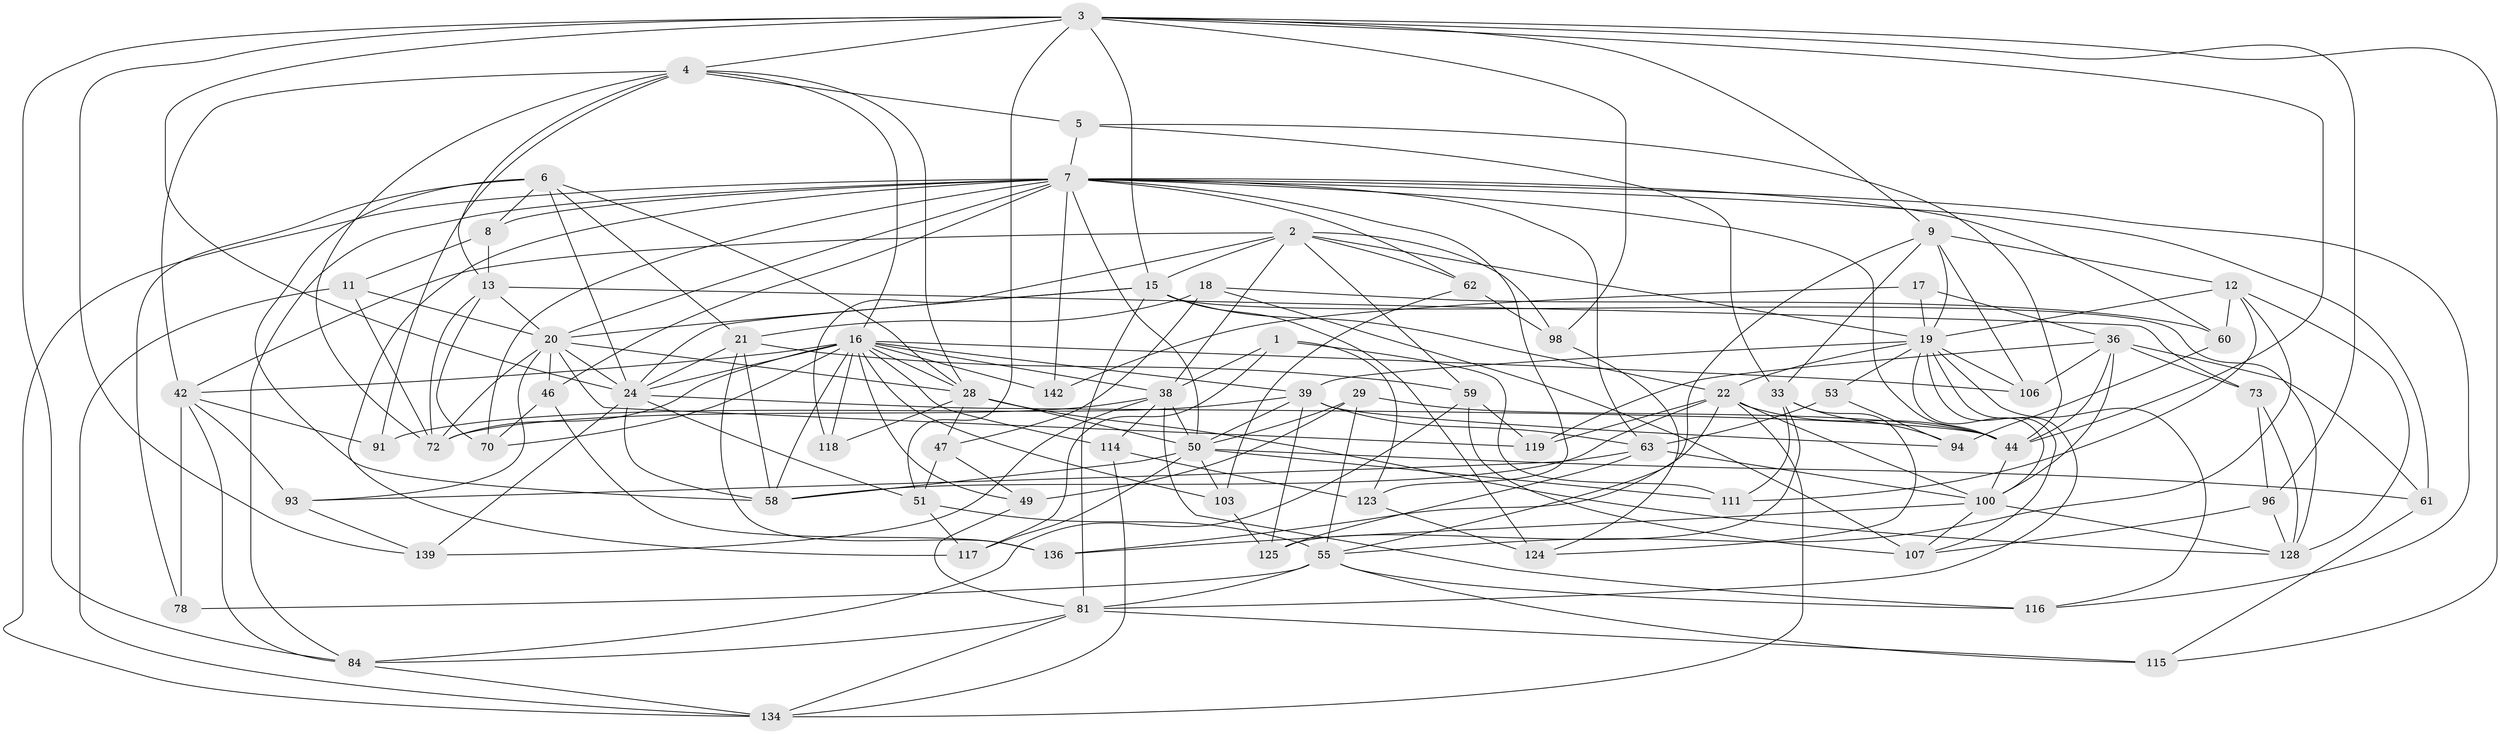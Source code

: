 // original degree distribution, {4: 1.0}
// Generated by graph-tools (version 1.1) at 2025/16/03/09/25 04:16:22]
// undirected, 72 vertices, 207 edges
graph export_dot {
graph [start="1"]
  node [color=gray90,style=filled];
  1;
  2 [super="+14"];
  3 [super="+83+66"];
  4 [super="+37"];
  5;
  6 [super="+52"];
  7 [super="+34+10"];
  8;
  9 [super="+95"];
  11;
  12 [super="+82"];
  13 [super="+23"];
  15 [super="+30"];
  16 [super="+109+35"];
  17;
  18;
  19 [super="+121+41+90"];
  20 [super="+126+40+108"];
  21 [super="+31"];
  22 [super="+129+25"];
  24 [super="+57+110"];
  28 [super="+75"];
  29;
  33 [super="+56"];
  36 [super="+67+120"];
  38 [super="+101+45"];
  39 [super="+104+80"];
  42 [super="+69+133"];
  44 [super="+79+48"];
  46;
  47;
  49;
  50 [super="+92+113"];
  51 [super="+76"];
  53;
  55 [super="+127"];
  58 [super="+85"];
  59 [super="+68"];
  60;
  61;
  62;
  63 [super="+89"];
  70;
  72 [super="+77"];
  73;
  78;
  81 [super="+86+130"];
  84 [super="+122"];
  91;
  93;
  94;
  96;
  98;
  100 [super="+112"];
  103;
  106;
  107 [super="+131"];
  111;
  114;
  115;
  116;
  117;
  118;
  119;
  123;
  124;
  125;
  128 [super="+138"];
  134 [super="+140"];
  136;
  139;
  142;
  1 -- 111;
  1 -- 123;
  1 -- 117;
  1 -- 38;
  2 -- 118;
  2 -- 98;
  2 -- 42;
  2 -- 19;
  2 -- 38;
  2 -- 59;
  2 -- 62;
  2 -- 15;
  3 -- 96;
  3 -- 98;
  3 -- 24;
  3 -- 44;
  3 -- 51 [weight=2];
  3 -- 115;
  3 -- 9;
  3 -- 139;
  3 -- 84;
  3 -- 4;
  3 -- 15;
  4 -- 5;
  4 -- 42;
  4 -- 72;
  4 -- 91;
  4 -- 13;
  4 -- 16;
  4 -- 28;
  5 -- 33;
  5 -- 7;
  5 -- 44;
  6 -- 78;
  6 -- 21;
  6 -- 8;
  6 -- 28;
  6 -- 24;
  6 -- 58;
  7 -- 8;
  7 -- 60;
  7 -- 142 [weight=2];
  7 -- 63;
  7 -- 134;
  7 -- 70;
  7 -- 44;
  7 -- 46;
  7 -- 50;
  7 -- 84;
  7 -- 117;
  7 -- 20;
  7 -- 116;
  7 -- 123;
  7 -- 61;
  7 -- 62;
  8 -- 11;
  8 -- 13;
  9 -- 106;
  9 -- 19;
  9 -- 55;
  9 -- 33;
  9 -- 12;
  11 -- 72;
  11 -- 134;
  11 -- 20;
  12 -- 60;
  12 -- 19;
  12 -- 111;
  12 -- 128;
  12 -- 55;
  13 -- 72;
  13 -- 20;
  13 -- 73;
  13 -- 70;
  15 -- 24;
  15 -- 128;
  15 -- 81;
  15 -- 20;
  15 -- 124;
  15 -- 22;
  16 -- 103;
  16 -- 70;
  16 -- 118 [weight=2];
  16 -- 72;
  16 -- 28;
  16 -- 24;
  16 -- 38;
  16 -- 39;
  16 -- 106;
  16 -- 42;
  16 -- 142;
  16 -- 49;
  16 -- 114;
  16 -- 58;
  17 -- 142;
  17 -- 36 [weight=2];
  17 -- 19;
  18 -- 47;
  18 -- 107;
  18 -- 60;
  18 -- 21;
  19 -- 81 [weight=2];
  19 -- 53 [weight=2];
  19 -- 22;
  19 -- 39;
  19 -- 107;
  19 -- 116;
  19 -- 106;
  19 -- 100;
  20 -- 46;
  20 -- 93;
  20 -- 72;
  20 -- 24;
  20 -- 119;
  20 -- 28;
  21 -- 59;
  21 -- 136;
  21 -- 58;
  21 -- 24;
  22 -- 136;
  22 -- 100;
  22 -- 134;
  22 -- 44;
  22 -- 119;
  22 -- 58;
  24 -- 51;
  24 -- 58;
  24 -- 139;
  24 -- 44;
  28 -- 118;
  28 -- 47;
  28 -- 128;
  28 -- 50;
  29 -- 49;
  29 -- 44;
  29 -- 50;
  29 -- 55;
  33 -- 94;
  33 -- 125;
  33 -- 124;
  33 -- 111;
  36 -- 119;
  36 -- 100;
  36 -- 106;
  36 -- 61;
  36 -- 73;
  36 -- 44;
  38 -- 72;
  38 -- 114;
  38 -- 50;
  38 -- 116;
  38 -- 139;
  39 -- 94;
  39 -- 91 [weight=2];
  39 -- 125;
  39 -- 63;
  39 -- 50;
  42 -- 78 [weight=2];
  42 -- 93;
  42 -- 91;
  42 -- 84;
  44 -- 100;
  46 -- 70;
  46 -- 136;
  47 -- 49;
  47 -- 51;
  49 -- 81;
  50 -- 58;
  50 -- 117;
  50 -- 103;
  50 -- 61;
  50 -- 111;
  51 -- 117;
  51 -- 55;
  53 -- 63;
  53 -- 94;
  55 -- 116;
  55 -- 78;
  55 -- 81;
  55 -- 115;
  59 -- 84;
  59 -- 119;
  59 -- 107 [weight=2];
  60 -- 94;
  61 -- 115;
  62 -- 103;
  62 -- 98;
  63 -- 93;
  63 -- 100;
  63 -- 125;
  73 -- 96;
  73 -- 128;
  81 -- 134;
  81 -- 115;
  81 -- 84;
  84 -- 134;
  93 -- 139;
  96 -- 128;
  96 -- 107;
  98 -- 124;
  100 -- 128;
  100 -- 136;
  100 -- 107;
  103 -- 125;
  114 -- 123;
  114 -- 134;
  123 -- 124;
}
